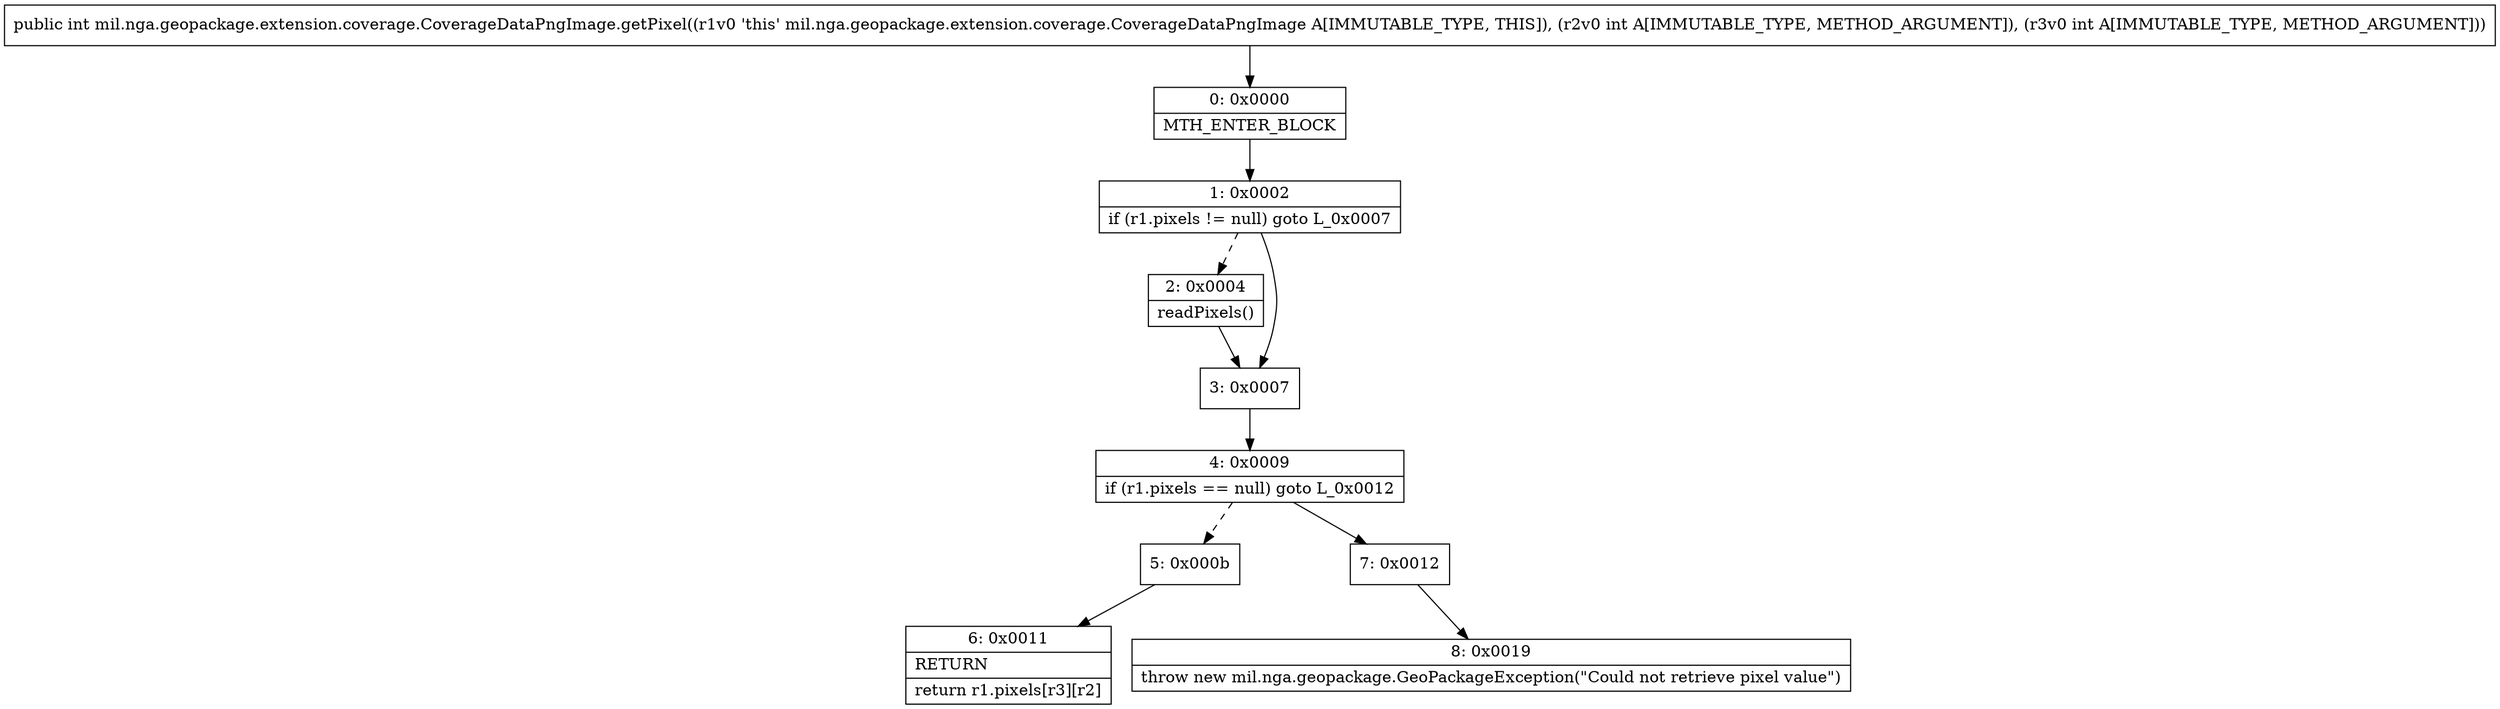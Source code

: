 digraph "CFG formil.nga.geopackage.extension.coverage.CoverageDataPngImage.getPixel(II)I" {
Node_0 [shape=record,label="{0\:\ 0x0000|MTH_ENTER_BLOCK\l}"];
Node_1 [shape=record,label="{1\:\ 0x0002|if (r1.pixels != null) goto L_0x0007\l}"];
Node_2 [shape=record,label="{2\:\ 0x0004|readPixels()\l}"];
Node_3 [shape=record,label="{3\:\ 0x0007}"];
Node_4 [shape=record,label="{4\:\ 0x0009|if (r1.pixels == null) goto L_0x0012\l}"];
Node_5 [shape=record,label="{5\:\ 0x000b}"];
Node_6 [shape=record,label="{6\:\ 0x0011|RETURN\l|return r1.pixels[r3][r2]\l}"];
Node_7 [shape=record,label="{7\:\ 0x0012}"];
Node_8 [shape=record,label="{8\:\ 0x0019|throw new mil.nga.geopackage.GeoPackageException(\"Could not retrieve pixel value\")\l}"];
MethodNode[shape=record,label="{public int mil.nga.geopackage.extension.coverage.CoverageDataPngImage.getPixel((r1v0 'this' mil.nga.geopackage.extension.coverage.CoverageDataPngImage A[IMMUTABLE_TYPE, THIS]), (r2v0 int A[IMMUTABLE_TYPE, METHOD_ARGUMENT]), (r3v0 int A[IMMUTABLE_TYPE, METHOD_ARGUMENT])) }"];
MethodNode -> Node_0;
Node_0 -> Node_1;
Node_1 -> Node_2[style=dashed];
Node_1 -> Node_3;
Node_2 -> Node_3;
Node_3 -> Node_4;
Node_4 -> Node_5[style=dashed];
Node_4 -> Node_7;
Node_5 -> Node_6;
Node_7 -> Node_8;
}


